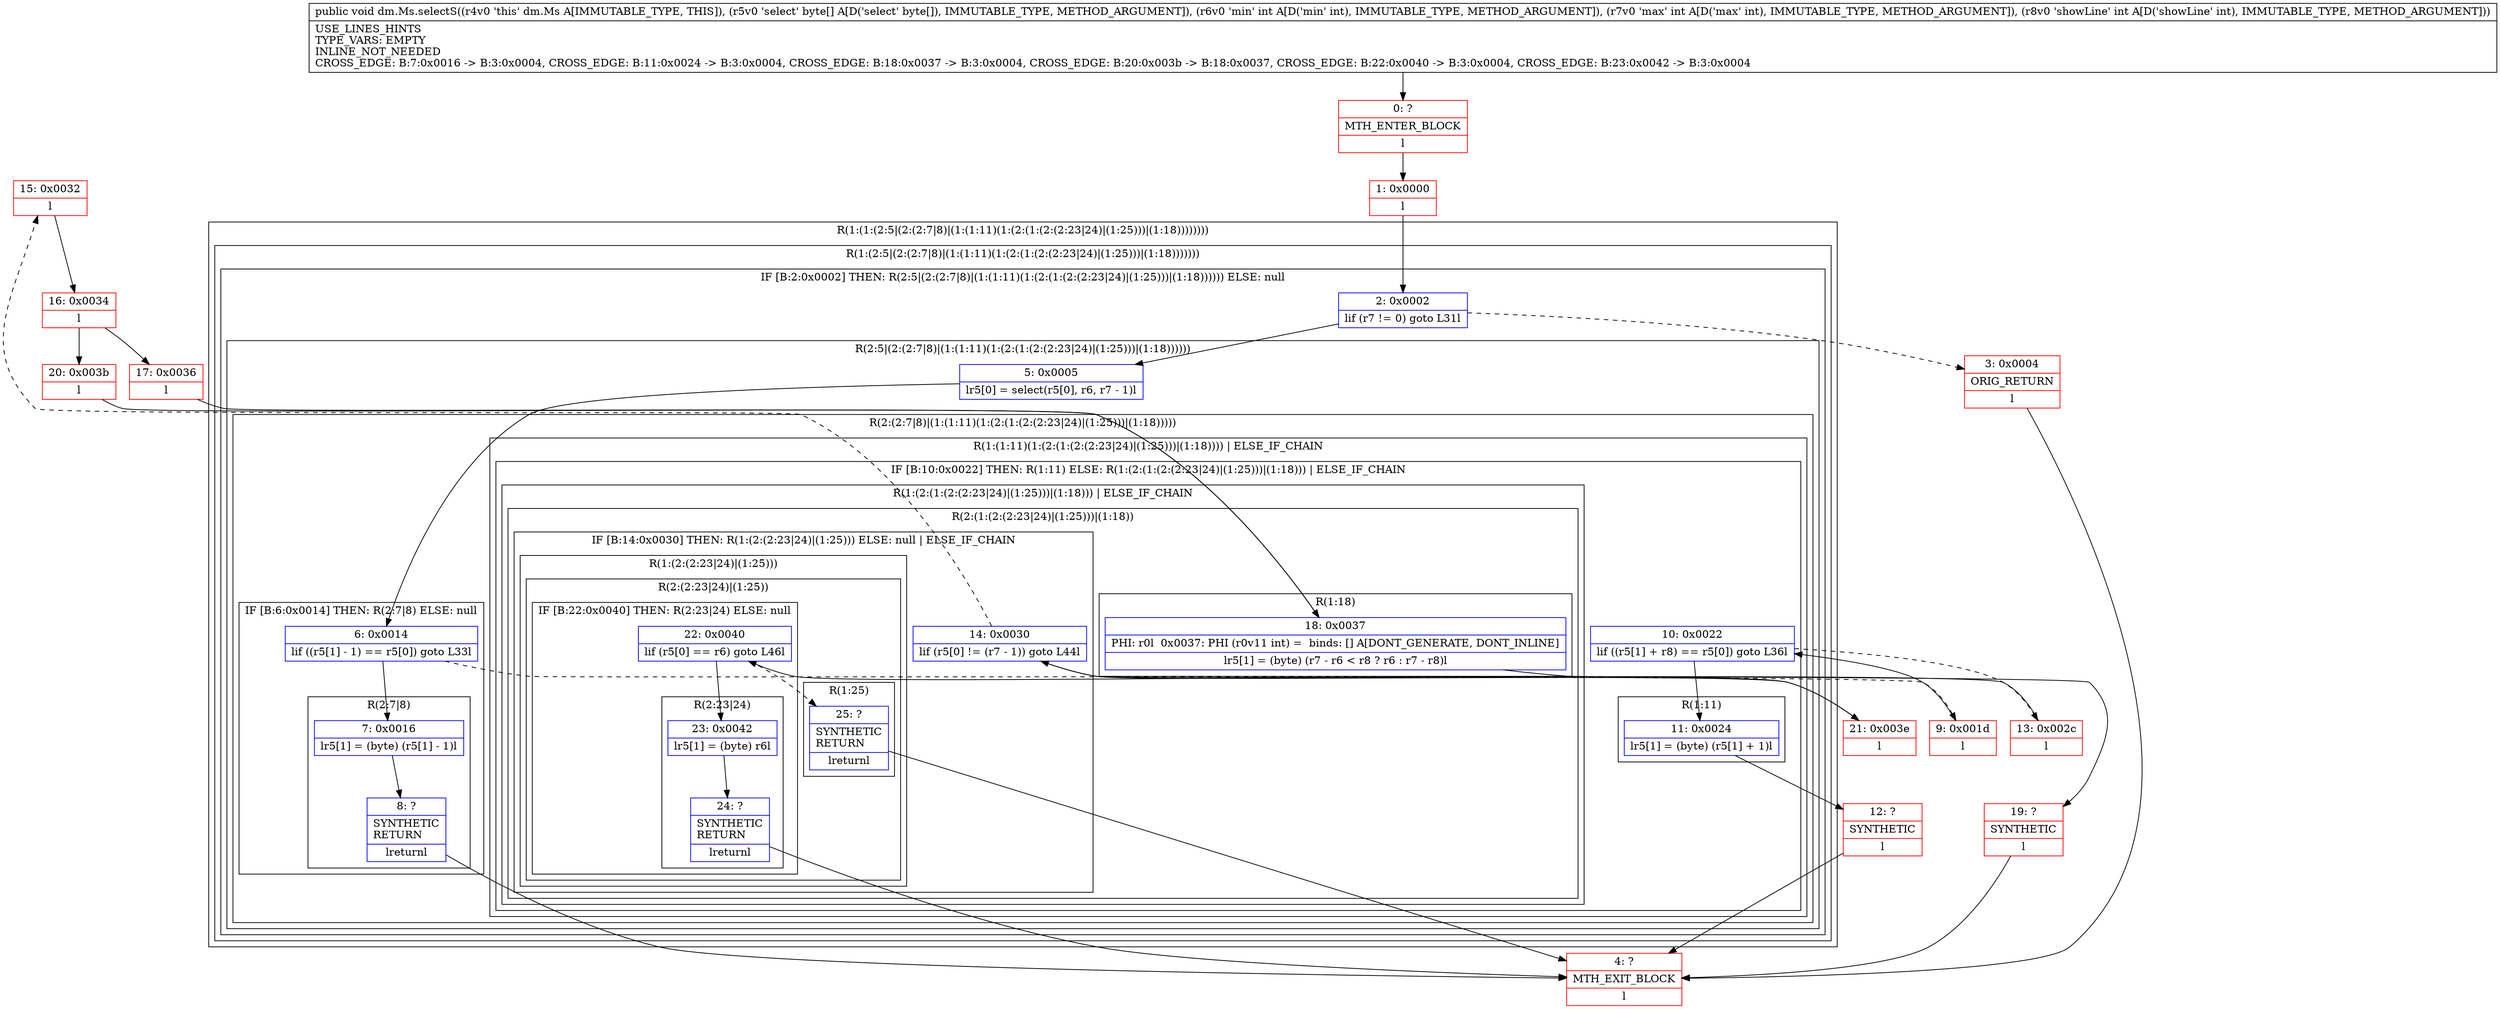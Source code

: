 digraph "CFG fordm.Ms.selectS([BIII)V" {
subgraph cluster_Region_361770852 {
label = "R(1:(1:(2:5|(2:(2:7|8)|(1:(1:11)(1:(2:(1:(2:(2:23|24)|(1:25)))|(1:18))))))))";
node [shape=record,color=blue];
subgraph cluster_Region_1221923933 {
label = "R(1:(2:5|(2:(2:7|8)|(1:(1:11)(1:(2:(1:(2:(2:23|24)|(1:25)))|(1:18)))))))";
node [shape=record,color=blue];
subgraph cluster_IfRegion_1608811396 {
label = "IF [B:2:0x0002] THEN: R(2:5|(2:(2:7|8)|(1:(1:11)(1:(2:(1:(2:(2:23|24)|(1:25)))|(1:18)))))) ELSE: null";
node [shape=record,color=blue];
Node_2 [shape=record,label="{2\:\ 0x0002|lif (r7 != 0) goto L31l}"];
subgraph cluster_Region_914333991 {
label = "R(2:5|(2:(2:7|8)|(1:(1:11)(1:(2:(1:(2:(2:23|24)|(1:25)))|(1:18))))))";
node [shape=record,color=blue];
Node_5 [shape=record,label="{5\:\ 0x0005|lr5[0] = select(r5[0], r6, r7 \- 1)l}"];
subgraph cluster_Region_570442627 {
label = "R(2:(2:7|8)|(1:(1:11)(1:(2:(1:(2:(2:23|24)|(1:25)))|(1:18)))))";
node [shape=record,color=blue];
subgraph cluster_IfRegion_1108860002 {
label = "IF [B:6:0x0014] THEN: R(2:7|8) ELSE: null";
node [shape=record,color=blue];
Node_6 [shape=record,label="{6\:\ 0x0014|lif ((r5[1] \- 1) == r5[0]) goto L33l}"];
subgraph cluster_Region_966041351 {
label = "R(2:7|8)";
node [shape=record,color=blue];
Node_7 [shape=record,label="{7\:\ 0x0016|lr5[1] = (byte) (r5[1] \- 1)l}"];
Node_8 [shape=record,label="{8\:\ ?|SYNTHETIC\lRETURN\l|lreturnl}"];
}
}
subgraph cluster_Region_1915316107 {
label = "R(1:(1:11)(1:(2:(1:(2:(2:23|24)|(1:25)))|(1:18)))) | ELSE_IF_CHAIN\l";
node [shape=record,color=blue];
subgraph cluster_IfRegion_1385508374 {
label = "IF [B:10:0x0022] THEN: R(1:11) ELSE: R(1:(2:(1:(2:(2:23|24)|(1:25)))|(1:18))) | ELSE_IF_CHAIN\l";
node [shape=record,color=blue];
Node_10 [shape=record,label="{10\:\ 0x0022|lif ((r5[1] + r8) == r5[0]) goto L36l}"];
subgraph cluster_Region_773655786 {
label = "R(1:11)";
node [shape=record,color=blue];
Node_11 [shape=record,label="{11\:\ 0x0024|lr5[1] = (byte) (r5[1] + 1)l}"];
}
subgraph cluster_Region_862769801 {
label = "R(1:(2:(1:(2:(2:23|24)|(1:25)))|(1:18))) | ELSE_IF_CHAIN\l";
node [shape=record,color=blue];
subgraph cluster_Region_172027472 {
label = "R(2:(1:(2:(2:23|24)|(1:25)))|(1:18))";
node [shape=record,color=blue];
subgraph cluster_IfRegion_1910408336 {
label = "IF [B:14:0x0030] THEN: R(1:(2:(2:23|24)|(1:25))) ELSE: null | ELSE_IF_CHAIN\l";
node [shape=record,color=blue];
Node_14 [shape=record,label="{14\:\ 0x0030|lif (r5[0] != (r7 \- 1)) goto L44l}"];
subgraph cluster_Region_937606173 {
label = "R(1:(2:(2:23|24)|(1:25)))";
node [shape=record,color=blue];
subgraph cluster_Region_1657784562 {
label = "R(2:(2:23|24)|(1:25))";
node [shape=record,color=blue];
subgraph cluster_IfRegion_1869650069 {
label = "IF [B:22:0x0040] THEN: R(2:23|24) ELSE: null";
node [shape=record,color=blue];
Node_22 [shape=record,label="{22\:\ 0x0040|lif (r5[0] == r6) goto L46l}"];
subgraph cluster_Region_1787788271 {
label = "R(2:23|24)";
node [shape=record,color=blue];
Node_23 [shape=record,label="{23\:\ 0x0042|lr5[1] = (byte) r6l}"];
Node_24 [shape=record,label="{24\:\ ?|SYNTHETIC\lRETURN\l|lreturnl}"];
}
}
subgraph cluster_Region_1211052279 {
label = "R(1:25)";
node [shape=record,color=blue];
Node_25 [shape=record,label="{25\:\ ?|SYNTHETIC\lRETURN\l|lreturnl}"];
}
}
}
}
subgraph cluster_Region_1421601112 {
label = "R(1:18)";
node [shape=record,color=blue];
Node_18 [shape=record,label="{18\:\ 0x0037|PHI: r0l  0x0037: PHI (r0v11 int) =  binds: [] A[DONT_GENERATE, DONT_INLINE]\l|lr5[1] = (byte) (r7 \- r6 \< r8 ? r6 : r7 \- r8)l}"];
}
}
}
}
}
}
}
}
}
}
Node_0 [shape=record,color=red,label="{0\:\ ?|MTH_ENTER_BLOCK\l|l}"];
Node_1 [shape=record,color=red,label="{1\:\ 0x0000|l}"];
Node_3 [shape=record,color=red,label="{3\:\ 0x0004|ORIG_RETURN\l|l}"];
Node_4 [shape=record,color=red,label="{4\:\ ?|MTH_EXIT_BLOCK\l|l}"];
Node_9 [shape=record,color=red,label="{9\:\ 0x001d|l}"];
Node_12 [shape=record,color=red,label="{12\:\ ?|SYNTHETIC\l|l}"];
Node_13 [shape=record,color=red,label="{13\:\ 0x002c|l}"];
Node_15 [shape=record,color=red,label="{15\:\ 0x0032|l}"];
Node_16 [shape=record,color=red,label="{16\:\ 0x0034|l}"];
Node_17 [shape=record,color=red,label="{17\:\ 0x0036|l}"];
Node_19 [shape=record,color=red,label="{19\:\ ?|SYNTHETIC\l|l}"];
Node_20 [shape=record,color=red,label="{20\:\ 0x003b|l}"];
Node_21 [shape=record,color=red,label="{21\:\ 0x003e|l}"];
MethodNode[shape=record,label="{public void dm.Ms.selectS((r4v0 'this' dm.Ms A[IMMUTABLE_TYPE, THIS]), (r5v0 'select' byte[] A[D('select' byte[]), IMMUTABLE_TYPE, METHOD_ARGUMENT]), (r6v0 'min' int A[D('min' int), IMMUTABLE_TYPE, METHOD_ARGUMENT]), (r7v0 'max' int A[D('max' int), IMMUTABLE_TYPE, METHOD_ARGUMENT]), (r8v0 'showLine' int A[D('showLine' int), IMMUTABLE_TYPE, METHOD_ARGUMENT]))  | USE_LINES_HINTS\lTYPE_VARS: EMPTY\lINLINE_NOT_NEEDED\lCROSS_EDGE: B:7:0x0016 \-\> B:3:0x0004, CROSS_EDGE: B:11:0x0024 \-\> B:3:0x0004, CROSS_EDGE: B:18:0x0037 \-\> B:3:0x0004, CROSS_EDGE: B:20:0x003b \-\> B:18:0x0037, CROSS_EDGE: B:22:0x0040 \-\> B:3:0x0004, CROSS_EDGE: B:23:0x0042 \-\> B:3:0x0004\l}"];
MethodNode -> Node_0;
Node_2 -> Node_3[style=dashed];
Node_2 -> Node_5;
Node_5 -> Node_6;
Node_6 -> Node_7;
Node_6 -> Node_9[style=dashed];
Node_7 -> Node_8;
Node_8 -> Node_4;
Node_10 -> Node_11;
Node_10 -> Node_13[style=dashed];
Node_11 -> Node_12;
Node_14 -> Node_15[style=dashed];
Node_14 -> Node_21;
Node_22 -> Node_23;
Node_22 -> Node_25[style=dashed];
Node_23 -> Node_24;
Node_24 -> Node_4;
Node_25 -> Node_4;
Node_18 -> Node_19;
Node_0 -> Node_1;
Node_1 -> Node_2;
Node_3 -> Node_4;
Node_9 -> Node_10;
Node_12 -> Node_4;
Node_13 -> Node_14;
Node_15 -> Node_16;
Node_16 -> Node_17;
Node_16 -> Node_20;
Node_17 -> Node_18;
Node_19 -> Node_4;
Node_20 -> Node_18;
Node_21 -> Node_22;
}


